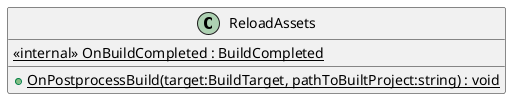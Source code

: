 @startuml
class ReloadAssets {
    <<internal>> {static} OnBuildCompleted : BuildCompleted
    + {static} OnPostprocessBuild(target:BuildTarget, pathToBuiltProject:string) : void
}
@enduml
